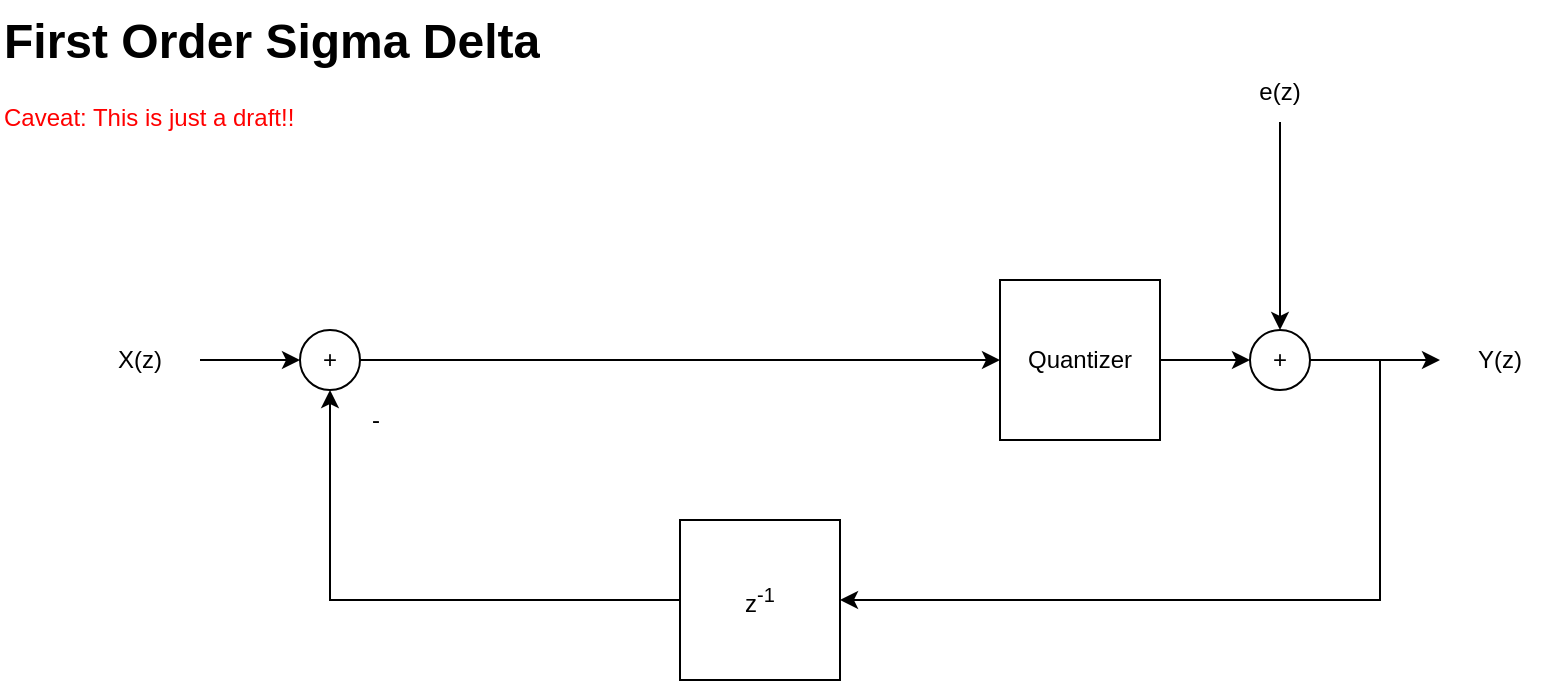 <mxfile version="24.4.13" type="device">
  <diagram name="Seite-1" id="Q7jdTONi3VRQE_ngvmfD">
    <mxGraphModel dx="1434" dy="746" grid="1" gridSize="10" guides="1" tooltips="1" connect="1" arrows="1" fold="1" page="1" pageScale="1" pageWidth="827" pageHeight="1169" math="0" shadow="0">
      <root>
        <mxCell id="0" />
        <mxCell id="1" parent="0" />
        <mxCell id="cXmA1vXMNDRmyHv47fBp-3" style="edgeStyle=orthogonalEdgeStyle;rounded=0;orthogonalLoop=1;jettySize=auto;html=1;entryX=1;entryY=0.5;entryDx=0;entryDy=0;" edge="1" parent="1" target="cXmA1vXMNDRmyHv47fBp-4">
          <mxGeometry relative="1" as="geometry">
            <mxPoint x="560" y="450" as="targetPoint" />
            <mxPoint x="710" y="360" as="sourcePoint" />
            <Array as="points">
              <mxPoint x="710" y="480" />
            </Array>
          </mxGeometry>
        </mxCell>
        <mxCell id="cXmA1vXMNDRmyHv47fBp-16" value="" style="edgeStyle=orthogonalEdgeStyle;rounded=0;orthogonalLoop=1;jettySize=auto;html=1;" edge="1" parent="1" source="cXmA1vXMNDRmyHv47fBp-2" target="cXmA1vXMNDRmyHv47fBp-15">
          <mxGeometry relative="1" as="geometry" />
        </mxCell>
        <mxCell id="cXmA1vXMNDRmyHv47fBp-2" value="Quantizer" style="whiteSpace=wrap;html=1;aspect=fixed;" vertex="1" parent="1">
          <mxGeometry x="520" y="320" width="80" height="80" as="geometry" />
        </mxCell>
        <mxCell id="cXmA1vXMNDRmyHv47fBp-8" style="edgeStyle=orthogonalEdgeStyle;rounded=0;orthogonalLoop=1;jettySize=auto;html=1;entryX=0.5;entryY=1;entryDx=0;entryDy=0;" edge="1" parent="1" source="cXmA1vXMNDRmyHv47fBp-4" target="cXmA1vXMNDRmyHv47fBp-6">
          <mxGeometry relative="1" as="geometry" />
        </mxCell>
        <mxCell id="cXmA1vXMNDRmyHv47fBp-4" value="z&lt;sup&gt;-1&lt;/sup&gt;" style="whiteSpace=wrap;html=1;aspect=fixed;" vertex="1" parent="1">
          <mxGeometry x="360" y="440" width="80" height="80" as="geometry" />
        </mxCell>
        <mxCell id="cXmA1vXMNDRmyHv47fBp-7" style="edgeStyle=orthogonalEdgeStyle;rounded=0;orthogonalLoop=1;jettySize=auto;html=1;" edge="1" parent="1" source="cXmA1vXMNDRmyHv47fBp-6" target="cXmA1vXMNDRmyHv47fBp-2">
          <mxGeometry relative="1" as="geometry" />
        </mxCell>
        <mxCell id="cXmA1vXMNDRmyHv47fBp-6" value="+" style="ellipse;whiteSpace=wrap;html=1;aspect=fixed;" vertex="1" parent="1">
          <mxGeometry x="170" y="345" width="30" height="30" as="geometry" />
        </mxCell>
        <mxCell id="cXmA1vXMNDRmyHv47fBp-9" value="&lt;h1 style=&quot;margin-top: 0px;&quot;&gt;First Order Sigma Delta&lt;br&gt;&lt;/h1&gt;&lt;p&gt;&lt;font color=&quot;#ff0000&quot;&gt;Caveat: This is just a draft!!&lt;/font&gt;&lt;br&gt;&lt;/p&gt;" style="text;html=1;whiteSpace=wrap;overflow=hidden;rounded=0;" vertex="1" parent="1">
          <mxGeometry x="20" y="180" width="350" height="80" as="geometry" />
        </mxCell>
        <mxCell id="cXmA1vXMNDRmyHv47fBp-11" style="edgeStyle=orthogonalEdgeStyle;rounded=0;orthogonalLoop=1;jettySize=auto;html=1;entryX=0;entryY=0.5;entryDx=0;entryDy=0;" edge="1" parent="1" source="cXmA1vXMNDRmyHv47fBp-10" target="cXmA1vXMNDRmyHv47fBp-6">
          <mxGeometry relative="1" as="geometry" />
        </mxCell>
        <mxCell id="cXmA1vXMNDRmyHv47fBp-10" value="X(z)" style="text;html=1;align=center;verticalAlign=middle;whiteSpace=wrap;rounded=0;" vertex="1" parent="1">
          <mxGeometry x="60" y="345" width="60" height="30" as="geometry" />
        </mxCell>
        <mxCell id="cXmA1vXMNDRmyHv47fBp-12" value="Y(z)" style="text;html=1;align=center;verticalAlign=middle;whiteSpace=wrap;rounded=0;" vertex="1" parent="1">
          <mxGeometry x="740" y="345" width="60" height="30" as="geometry" />
        </mxCell>
        <mxCell id="cXmA1vXMNDRmyHv47fBp-17" value="" style="edgeStyle=orthogonalEdgeStyle;rounded=0;orthogonalLoop=1;jettySize=auto;html=1;" edge="1" parent="1" source="cXmA1vXMNDRmyHv47fBp-14" target="cXmA1vXMNDRmyHv47fBp-15">
          <mxGeometry relative="1" as="geometry" />
        </mxCell>
        <mxCell id="cXmA1vXMNDRmyHv47fBp-14" value="e(z)" style="text;html=1;align=center;verticalAlign=middle;whiteSpace=wrap;rounded=0;" vertex="1" parent="1">
          <mxGeometry x="630" y="211" width="60" height="30" as="geometry" />
        </mxCell>
        <mxCell id="cXmA1vXMNDRmyHv47fBp-18" value="" style="edgeStyle=orthogonalEdgeStyle;rounded=0;orthogonalLoop=1;jettySize=auto;html=1;" edge="1" parent="1" source="cXmA1vXMNDRmyHv47fBp-15" target="cXmA1vXMNDRmyHv47fBp-12">
          <mxGeometry relative="1" as="geometry" />
        </mxCell>
        <mxCell id="cXmA1vXMNDRmyHv47fBp-15" value="+" style="ellipse;whiteSpace=wrap;html=1;aspect=fixed;" vertex="1" parent="1">
          <mxGeometry x="645" y="345" width="30" height="30" as="geometry" />
        </mxCell>
        <mxCell id="cXmA1vXMNDRmyHv47fBp-19" value="-" style="text;html=1;align=center;verticalAlign=middle;whiteSpace=wrap;rounded=0;" vertex="1" parent="1">
          <mxGeometry x="198" y="375" width="20" height="30" as="geometry" />
        </mxCell>
      </root>
    </mxGraphModel>
  </diagram>
</mxfile>
